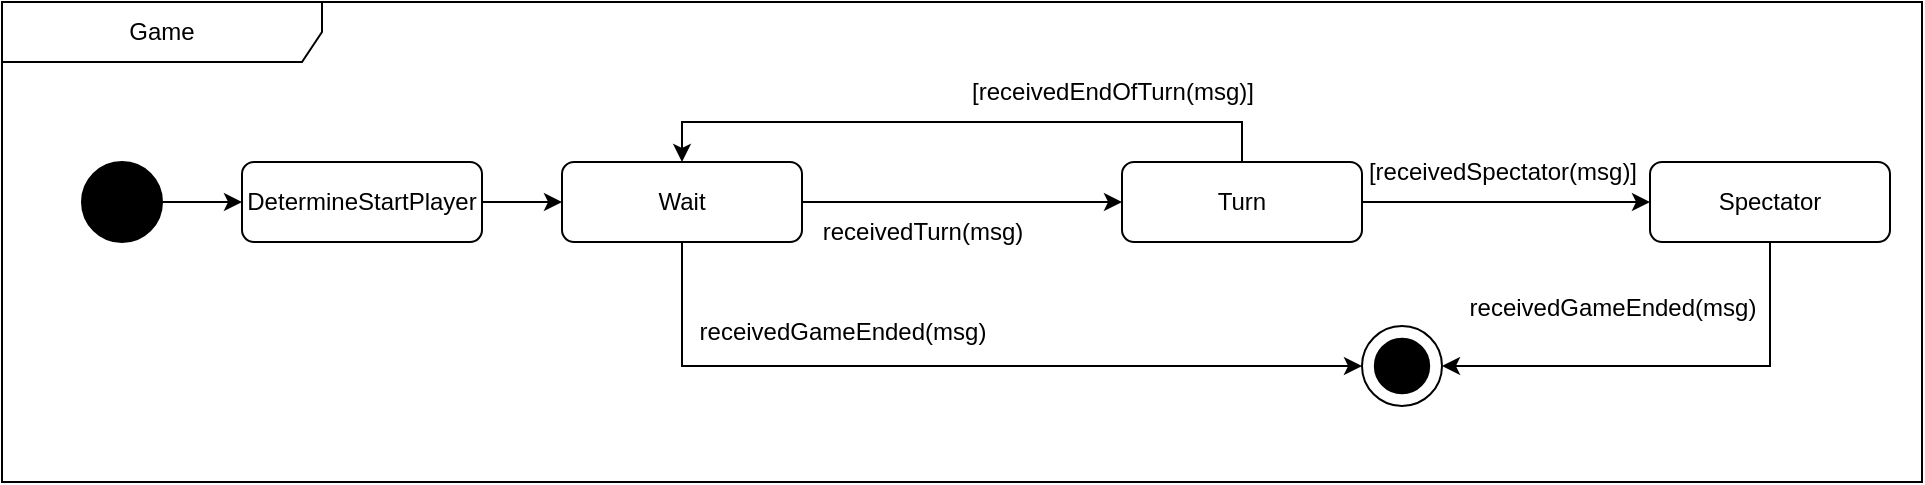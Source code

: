 <mxfile version="24.7.8">
  <diagram name="Seite-1" id="R7dw7v4MwlavNmyKh6NV">
    <mxGraphModel dx="1662" dy="470" grid="1" gridSize="10" guides="1" tooltips="1" connect="1" arrows="1" fold="1" page="1" pageScale="1" pageWidth="827" pageHeight="1169" math="0" shadow="0">
      <root>
        <mxCell id="0" />
        <mxCell id="1" parent="0" />
        <mxCell id="nTYGblCHA3iJsNHnl42C-1" value="Game" style="shape=umlFrame;whiteSpace=wrap;html=1;pointerEvents=0;recursiveResize=0;container=1;collapsible=0;width=160;" parent="1" vertex="1">
          <mxGeometry x="-360" y="80" width="960" height="240" as="geometry" />
        </mxCell>
        <mxCell id="4-Bl9cjQh0T7IW8IfLt2-8" style="edgeStyle=orthogonalEdgeStyle;rounded=0;orthogonalLoop=1;jettySize=auto;html=1;entryX=0;entryY=0.5;entryDx=0;entryDy=0;" parent="nTYGblCHA3iJsNHnl42C-1" source="4-Bl9cjQh0T7IW8IfLt2-4" target="4-Bl9cjQh0T7IW8IfLt2-6" edge="1">
          <mxGeometry relative="1" as="geometry" />
        </mxCell>
        <mxCell id="JXMg2MJksh9y246-4yLV-3" style="edgeStyle=orthogonalEdgeStyle;rounded=0;orthogonalLoop=1;jettySize=auto;html=1;exitX=0.5;exitY=1;exitDx=0;exitDy=0;entryX=0;entryY=0.5;entryDx=0;entryDy=0;" parent="nTYGblCHA3iJsNHnl42C-1" source="4-Bl9cjQh0T7IW8IfLt2-6" target="4-Bl9cjQh0T7IW8IfLt2-2" edge="1">
          <mxGeometry relative="1" as="geometry" />
        </mxCell>
        <mxCell id="JXMg2MJksh9y246-4yLV-4" style="edgeStyle=orthogonalEdgeStyle;rounded=0;orthogonalLoop=1;jettySize=auto;html=1;exitX=1;exitY=0.5;exitDx=0;exitDy=0;entryX=0;entryY=0.5;entryDx=0;entryDy=0;" parent="nTYGblCHA3iJsNHnl42C-1" source="4-Bl9cjQh0T7IW8IfLt2-6" target="4-Bl9cjQh0T7IW8IfLt2-7" edge="1">
          <mxGeometry relative="1" as="geometry" />
        </mxCell>
        <mxCell id="4-Bl9cjQh0T7IW8IfLt2-6" value="Wait" style="rounded=1;whiteSpace=wrap;html=1;" parent="nTYGblCHA3iJsNHnl42C-1" vertex="1">
          <mxGeometry x="280" y="80" width="120" height="40" as="geometry" />
        </mxCell>
        <mxCell id="JXMg2MJksh9y246-4yLV-5" style="edgeStyle=orthogonalEdgeStyle;rounded=0;orthogonalLoop=1;jettySize=auto;html=1;exitX=1;exitY=0.5;exitDx=0;exitDy=0;entryX=0;entryY=0.5;entryDx=0;entryDy=0;" parent="nTYGblCHA3iJsNHnl42C-1" source="4-Bl9cjQh0T7IW8IfLt2-7" target="4-Bl9cjQh0T7IW8IfLt2-22" edge="1">
          <mxGeometry relative="1" as="geometry" />
        </mxCell>
        <mxCell id="JXMg2MJksh9y246-4yLV-6" style="edgeStyle=orthogonalEdgeStyle;rounded=0;orthogonalLoop=1;jettySize=auto;html=1;exitX=0.5;exitY=0;exitDx=0;exitDy=0;entryX=0.5;entryY=0;entryDx=0;entryDy=0;" parent="nTYGblCHA3iJsNHnl42C-1" source="4-Bl9cjQh0T7IW8IfLt2-7" target="4-Bl9cjQh0T7IW8IfLt2-6" edge="1">
          <mxGeometry relative="1" as="geometry" />
        </mxCell>
        <mxCell id="4-Bl9cjQh0T7IW8IfLt2-7" value="Turn" style="rounded=1;whiteSpace=wrap;html=1;" parent="nTYGblCHA3iJsNHnl42C-1" vertex="1">
          <mxGeometry x="560" y="80" width="120" height="40" as="geometry" />
        </mxCell>
        <mxCell id="4-Bl9cjQh0T7IW8IfLt2-2" value="" style="ellipse;whiteSpace=wrap;html=1;aspect=fixed;" parent="nTYGblCHA3iJsNHnl42C-1" vertex="1">
          <mxGeometry x="680" y="162" width="40" height="40" as="geometry" />
        </mxCell>
        <mxCell id="4-Bl9cjQh0T7IW8IfLt2-3" value="" style="ellipse;whiteSpace=wrap;html=1;aspect=fixed;fillColor=#000000;" parent="nTYGblCHA3iJsNHnl42C-1" vertex="1">
          <mxGeometry x="686.41" y="168.41" width="27.18" height="27.18" as="geometry" />
        </mxCell>
        <mxCell id="JXMg2MJksh9y246-4yLV-7" style="edgeStyle=orthogonalEdgeStyle;rounded=0;orthogonalLoop=1;jettySize=auto;html=1;exitX=0.5;exitY=1;exitDx=0;exitDy=0;entryX=1;entryY=0.5;entryDx=0;entryDy=0;" parent="nTYGblCHA3iJsNHnl42C-1" source="4-Bl9cjQh0T7IW8IfLt2-22" target="4-Bl9cjQh0T7IW8IfLt2-2" edge="1">
          <mxGeometry relative="1" as="geometry" />
        </mxCell>
        <mxCell id="4-Bl9cjQh0T7IW8IfLt2-22" value="Spectator" style="rounded=1;whiteSpace=wrap;html=1;" parent="nTYGblCHA3iJsNHnl42C-1" vertex="1">
          <mxGeometry x="824" y="80" width="120" height="40" as="geometry" />
        </mxCell>
        <mxCell id="4-Bl9cjQh0T7IW8IfLt2-4" value="DetermineStartPlayer" style="rounded=1;whiteSpace=wrap;html=1;" parent="nTYGblCHA3iJsNHnl42C-1" vertex="1">
          <mxGeometry x="120" y="80" width="120" height="40" as="geometry" />
        </mxCell>
        <mxCell id="4-Bl9cjQh0T7IW8IfLt2-1" value="" style="ellipse;whiteSpace=wrap;html=1;aspect=fixed;fillColor=#000000;" parent="nTYGblCHA3iJsNHnl42C-1" vertex="1">
          <mxGeometry x="40" y="80" width="40" height="40" as="geometry" />
        </mxCell>
        <mxCell id="4-Bl9cjQh0T7IW8IfLt2-5" style="edgeStyle=orthogonalEdgeStyle;rounded=0;orthogonalLoop=1;jettySize=auto;html=1;entryX=0;entryY=0.5;entryDx=0;entryDy=0;" parent="nTYGblCHA3iJsNHnl42C-1" source="4-Bl9cjQh0T7IW8IfLt2-1" target="4-Bl9cjQh0T7IW8IfLt2-4" edge="1">
          <mxGeometry relative="1" as="geometry" />
        </mxCell>
        <mxCell id="JXMg2MJksh9y246-4yLV-8" value="receivedGameEnded(msg)" style="text;html=1;align=center;verticalAlign=middle;resizable=0;points=[];autosize=1;strokeColor=none;fillColor=none;" parent="nTYGblCHA3iJsNHnl42C-1" vertex="1">
          <mxGeometry x="335" y="150" width="170" height="30" as="geometry" />
        </mxCell>
        <mxCell id="JXMg2MJksh9y246-4yLV-10" value="receivedGameEnded(msg)" style="text;html=1;align=center;verticalAlign=middle;resizable=0;points=[];autosize=1;strokeColor=none;fillColor=none;" parent="nTYGblCHA3iJsNHnl42C-1" vertex="1">
          <mxGeometry x="720" y="138.41" width="170" height="30" as="geometry" />
        </mxCell>
        <mxCell id="JXMg2MJksh9y246-4yLV-13" value="receivedTurn(msg)" style="text;html=1;align=center;verticalAlign=middle;resizable=0;points=[];autosize=1;strokeColor=none;fillColor=none;" parent="nTYGblCHA3iJsNHnl42C-1" vertex="1">
          <mxGeometry x="400" y="100" width="120" height="30" as="geometry" />
        </mxCell>
        <mxCell id="GyxjccYFCec_XTUilvjy-1" value="[receivedEndOfTurn(msg)]" style="text;html=1;align=center;verticalAlign=middle;resizable=0;points=[];autosize=1;strokeColor=none;fillColor=none;" vertex="1" parent="nTYGblCHA3iJsNHnl42C-1">
          <mxGeometry x="475" y="30" width="160" height="30" as="geometry" />
        </mxCell>
        <mxCell id="GyxjccYFCec_XTUilvjy-2" value="[receivedSpectator(msg)]" style="text;html=1;align=center;verticalAlign=middle;resizable=0;points=[];autosize=1;strokeColor=none;fillColor=none;" vertex="1" parent="nTYGblCHA3iJsNHnl42C-1">
          <mxGeometry x="670" y="70" width="160" height="30" as="geometry" />
        </mxCell>
      </root>
    </mxGraphModel>
  </diagram>
</mxfile>

